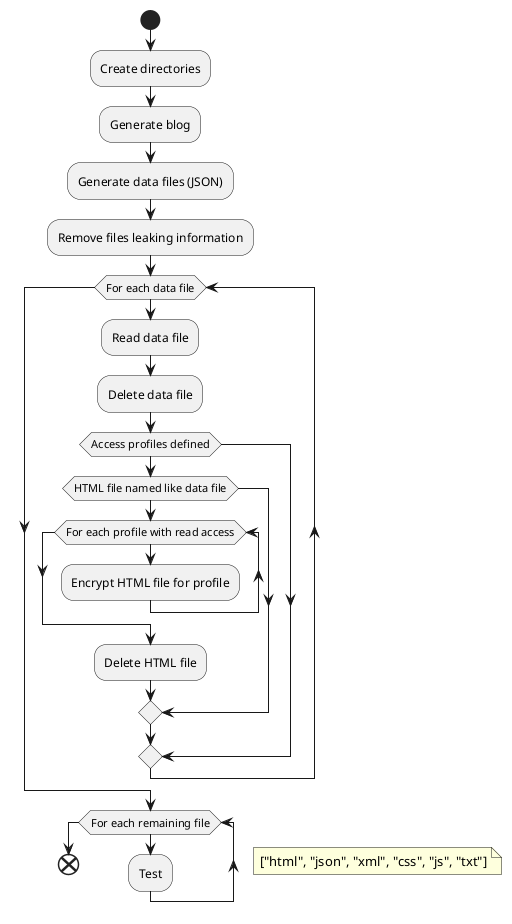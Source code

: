 @startuml
start
:Create directories;
:Generate blog;
:Generate data files (JSON);
:Remove files leaking information;

while (For each data file)
  :Read data file;
  :Delete data file;
  if (Access profiles defined) then
    if (HTML file named like data file) then
      while (For each profile with read access)
        :Encrypt HTML file for profile;
      endwhile
      :Delete HTML file;
    endif
  endif
endwhile

while (For each remaining file)
  note right
    ["html", "json", "xml", "css", "js", "txt"]
  end note
  :Test;
endwhile
end
@enduml
